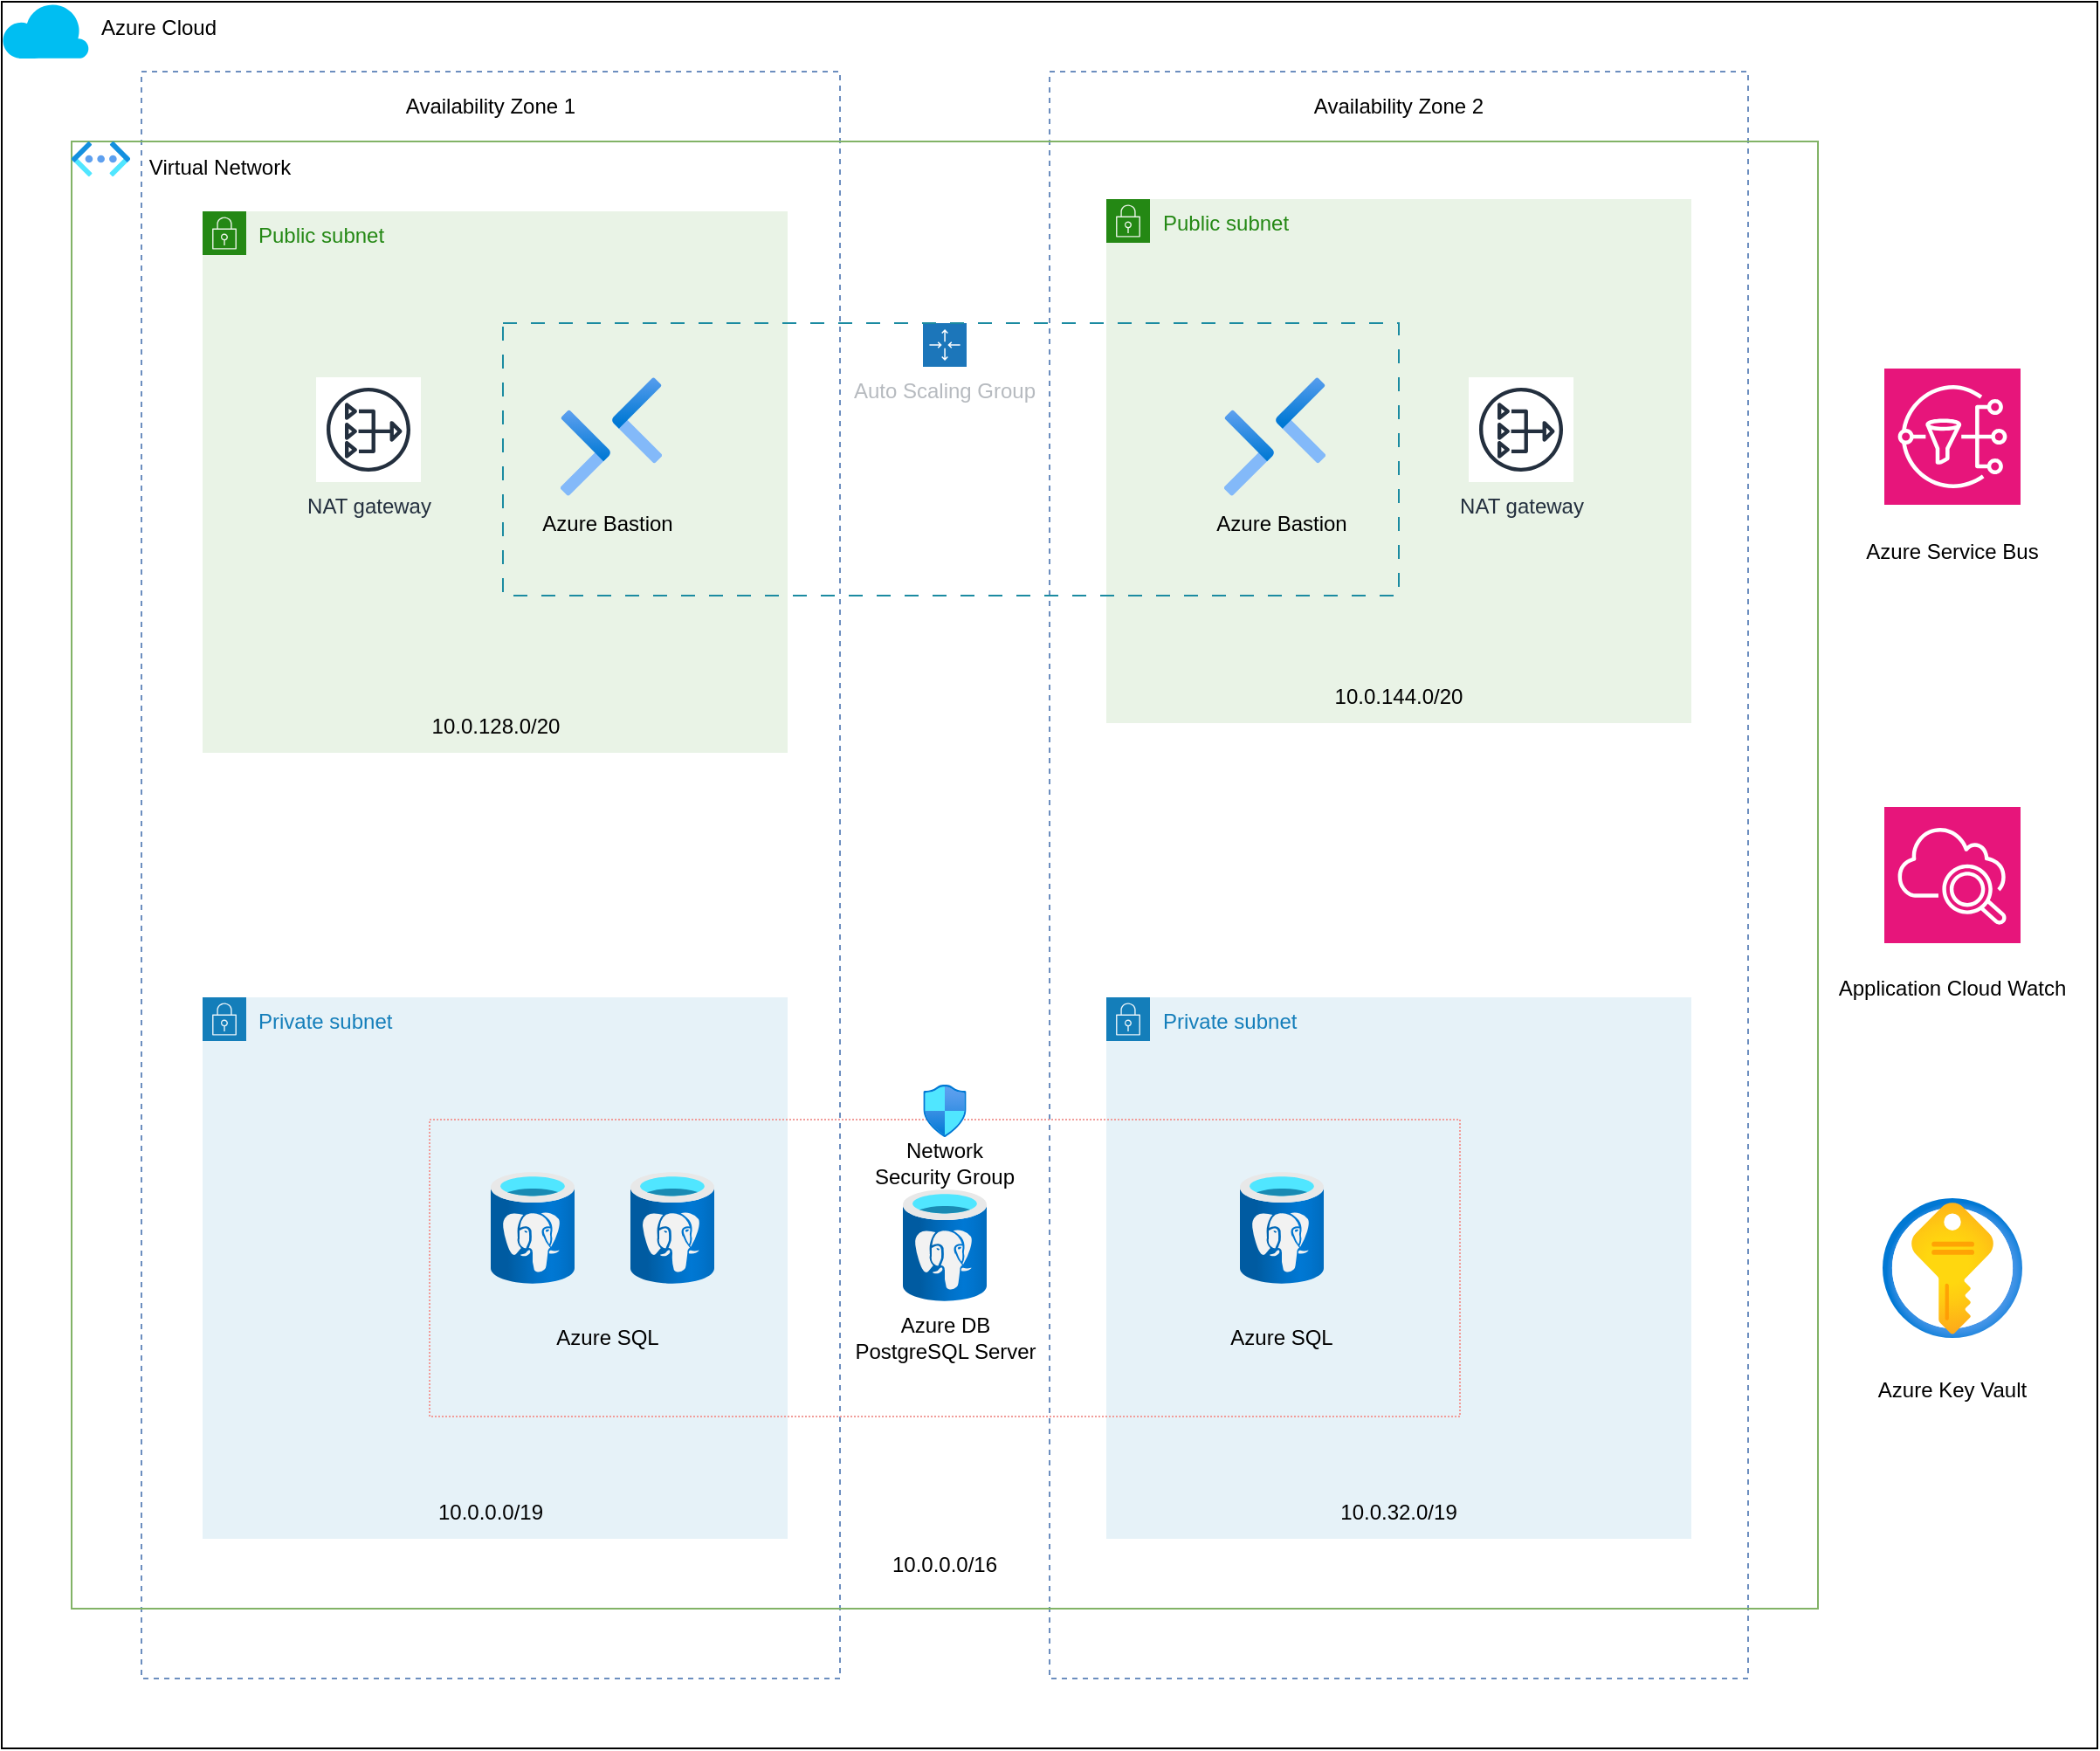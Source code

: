 <mxfile version="22.0.8" type="device">
  <diagram name="Page-1" id="pr3ZnX4XN8sWSbJLsK2t">
    <mxGraphModel dx="2231" dy="1201" grid="1" gridSize="10" guides="1" tooltips="1" connect="1" arrows="1" fold="1" page="1" pageScale="1" pageWidth="1200" pageHeight="1000" math="0" shadow="0">
      <root>
        <mxCell id="0" />
        <mxCell id="1" parent="0" />
        <mxCell id="nyCOoS_U9nE8Rg4QAfvF-14" value="" style="rounded=0;whiteSpace=wrap;html=1;" vertex="1" parent="1">
          <mxGeometry width="1200" height="1000" as="geometry" />
        </mxCell>
        <mxCell id="nyCOoS_U9nE8Rg4QAfvF-2" value="" style="rounded=0;whiteSpace=wrap;html=1;dashed=1;fillColor=none;strokeColor=#6c8ebf;" vertex="1" parent="1">
          <mxGeometry x="80" y="40" width="400" height="920" as="geometry" />
        </mxCell>
        <mxCell id="nyCOoS_U9nE8Rg4QAfvF-3" value="" style="rounded=0;whiteSpace=wrap;html=1;glass=0;dashed=1;fillColor=none;strokeColor=#6c8ebf;" vertex="1" parent="1">
          <mxGeometry x="600" y="40" width="400" height="920" as="geometry" />
        </mxCell>
        <mxCell id="nyCOoS_U9nE8Rg4QAfvF-6" value="" style="sketch=0;points=[[0,0,0],[0.25,0,0],[0.5,0,0],[0.75,0,0],[1,0,0],[0,1,0],[0.25,1,0],[0.5,1,0],[0.75,1,0],[1,1,0],[0,0.25,0],[0,0.5,0],[0,0.75,0],[1,0.25,0],[1,0.5,0],[1,0.75,0]];outlineConnect=0;fontColor=#232F3E;fillColor=#E7157B;strokeColor=#ffffff;dashed=0;verticalLabelPosition=bottom;verticalAlign=top;align=center;html=1;fontSize=12;fontStyle=0;aspect=fixed;shape=mxgraph.aws4.resourceIcon;resIcon=mxgraph.aws4.sns;" vertex="1" parent="1">
          <mxGeometry x="1078" y="210" width="78" height="78" as="geometry" />
        </mxCell>
        <mxCell id="nyCOoS_U9nE8Rg4QAfvF-7" value="" style="sketch=0;points=[[0,0,0],[0.25,0,0],[0.5,0,0],[0.75,0,0],[1,0,0],[0,1,0],[0.25,1,0],[0.5,1,0],[0.75,1,0],[1,1,0],[0,0.25,0],[0,0.5,0],[0,0.75,0],[1,0.25,0],[1,0.5,0],[1,0.75,0]];points=[[0,0,0],[0.25,0,0],[0.5,0,0],[0.75,0,0],[1,0,0],[0,1,0],[0.25,1,0],[0.5,1,0],[0.75,1,0],[1,1,0],[0,0.25,0],[0,0.5,0],[0,0.75,0],[1,0.25,0],[1,0.5,0],[1,0.75,0]];outlineConnect=0;fontColor=#232F3E;fillColor=#E7157B;strokeColor=#ffffff;dashed=0;verticalLabelPosition=bottom;verticalAlign=top;align=center;html=1;fontSize=12;fontStyle=0;aspect=fixed;shape=mxgraph.aws4.resourceIcon;resIcon=mxgraph.aws4.cloudwatch_2;" vertex="1" parent="1">
          <mxGeometry x="1078" y="461" width="78" height="78" as="geometry" />
        </mxCell>
        <mxCell id="nyCOoS_U9nE8Rg4QAfvF-11" value="" style="image;aspect=fixed;html=1;points=[];align=center;fontSize=12;image=img/lib/azure2/security/Key_Vaults.svg;" vertex="1" parent="1">
          <mxGeometry x="1077" y="685" width="80" height="80" as="geometry" />
        </mxCell>
        <mxCell id="nyCOoS_U9nE8Rg4QAfvF-12" value="" style="rounded=0;whiteSpace=wrap;html=1;glass=0;fillColor=none;strokeColor=#82b366;" vertex="1" parent="1">
          <mxGeometry x="40" y="80" width="1000" height="840" as="geometry" />
        </mxCell>
        <mxCell id="nyCOoS_U9nE8Rg4QAfvF-24" value="Private subnet" style="points=[[0,0],[0.25,0],[0.5,0],[0.75,0],[1,0],[1,0.25],[1,0.5],[1,0.75],[1,1],[0.75,1],[0.5,1],[0.25,1],[0,1],[0,0.75],[0,0.5],[0,0.25]];outlineConnect=0;gradientColor=none;html=1;whiteSpace=wrap;fontSize=12;fontStyle=0;container=1;pointerEvents=0;collapsible=0;recursiveResize=0;shape=mxgraph.aws4.group;grIcon=mxgraph.aws4.group_security_group;grStroke=0;strokeColor=#147EBA;fillColor=#E6F2F8;verticalAlign=top;align=left;spacingLeft=30;fontColor=#147EBA;dashed=0;" vertex="1" parent="1">
          <mxGeometry x="115" y="570" width="335" height="310" as="geometry" />
        </mxCell>
        <mxCell id="nyCOoS_U9nE8Rg4QAfvF-55" value="10.0.0.0/19" style="text;html=1;strokeColor=none;fillColor=none;align=center;verticalAlign=middle;whiteSpace=wrap;rounded=0;" vertex="1" parent="nyCOoS_U9nE8Rg4QAfvF-24">
          <mxGeometry x="135" y="280" width="60" height="30" as="geometry" />
        </mxCell>
        <mxCell id="nyCOoS_U9nE8Rg4QAfvF-59" value="" style="image;aspect=fixed;html=1;points=[];align=center;fontSize=12;image=img/lib/azure2/databases/Azure_Database_PostgreSQL_Server.svg;" vertex="1" parent="nyCOoS_U9nE8Rg4QAfvF-24">
          <mxGeometry x="165" y="100" width="48" height="64" as="geometry" />
        </mxCell>
        <mxCell id="nyCOoS_U9nE8Rg4QAfvF-25" value="Private subnet" style="points=[[0,0],[0.25,0],[0.5,0],[0.75,0],[1,0],[1,0.25],[1,0.5],[1,0.75],[1,1],[0.75,1],[0.5,1],[0.25,1],[0,1],[0,0.75],[0,0.5],[0,0.25]];outlineConnect=0;gradientColor=none;html=1;whiteSpace=wrap;fontSize=12;fontStyle=0;container=1;pointerEvents=0;collapsible=0;recursiveResize=0;shape=mxgraph.aws4.group;grIcon=mxgraph.aws4.group_security_group;grStroke=0;strokeColor=#147EBA;fillColor=#E6F2F8;verticalAlign=top;align=left;spacingLeft=30;fontColor=#147EBA;dashed=0;" vertex="1" parent="1">
          <mxGeometry x="632.5" y="570" width="335" height="310" as="geometry" />
        </mxCell>
        <mxCell id="nyCOoS_U9nE8Rg4QAfvF-56" value="10.0.32.0/19" style="text;html=1;strokeColor=none;fillColor=none;align=center;verticalAlign=middle;whiteSpace=wrap;rounded=0;" vertex="1" parent="nyCOoS_U9nE8Rg4QAfvF-25">
          <mxGeometry x="137.5" y="280" width="60" height="30" as="geometry" />
        </mxCell>
        <mxCell id="nyCOoS_U9nE8Rg4QAfvF-60" value="" style="image;aspect=fixed;html=1;points=[];align=center;fontSize=12;image=img/lib/azure2/databases/Azure_Database_PostgreSQL_Server.svg;" vertex="1" parent="nyCOoS_U9nE8Rg4QAfvF-25">
          <mxGeometry x="76.5" y="100" width="48" height="64" as="geometry" />
        </mxCell>
        <mxCell id="nyCOoS_U9nE8Rg4QAfvF-34" value="" style="rounded=0;whiteSpace=wrap;html=1;fillColor=none;strokeColor=#F19C99;dashed=1;dashPattern=1 1;" vertex="1" parent="1">
          <mxGeometry x="245" y="640" width="590" height="170" as="geometry" />
        </mxCell>
        <mxCell id="nyCOoS_U9nE8Rg4QAfvF-15" value="Azure Cloud" style="text;html=1;strokeColor=none;fillColor=none;align=center;verticalAlign=middle;whiteSpace=wrap;rounded=0;" vertex="1" parent="1">
          <mxGeometry x="50" width="80" height="30" as="geometry" />
        </mxCell>
        <mxCell id="nyCOoS_U9nE8Rg4QAfvF-22" value="Public subnet" style="points=[[0,0],[0.25,0],[0.5,0],[0.75,0],[1,0],[1,0.25],[1,0.5],[1,0.75],[1,1],[0.75,1],[0.5,1],[0.25,1],[0,1],[0,0.75],[0,0.5],[0,0.25]];outlineConnect=0;gradientColor=none;html=1;whiteSpace=wrap;fontSize=12;fontStyle=0;container=1;pointerEvents=0;collapsible=0;recursiveResize=0;shape=mxgraph.aws4.group;grIcon=mxgraph.aws4.group_security_group;grStroke=0;strokeColor=#248814;fillColor=#E9F3E6;verticalAlign=top;align=left;spacingLeft=30;fontColor=#248814;dashed=0;" vertex="1" parent="1">
          <mxGeometry x="115" y="120" width="335" height="310" as="geometry" />
        </mxCell>
        <mxCell id="nyCOoS_U9nE8Rg4QAfvF-18" value="NAT gateway" style="sketch=0;outlineConnect=0;fontColor=#232F3E;gradientColor=none;strokeColor=#232F3E;fillColor=#ffffff;dashed=0;verticalLabelPosition=bottom;verticalAlign=top;align=center;html=1;fontSize=12;fontStyle=0;aspect=fixed;shape=mxgraph.aws4.resourceIcon;resIcon=mxgraph.aws4.nat_gateway;" vertex="1" parent="nyCOoS_U9nE8Rg4QAfvF-22">
          <mxGeometry x="65" y="95" width="60" height="60" as="geometry" />
        </mxCell>
        <mxCell id="nyCOoS_U9nE8Rg4QAfvF-27" value="" style="image;aspect=fixed;html=1;points=[];align=center;fontSize=12;image=img/lib/azure2/networking/Bastions.svg;" vertex="1" parent="nyCOoS_U9nE8Rg4QAfvF-22">
          <mxGeometry x="205" y="95" width="58.0" height="68" as="geometry" />
        </mxCell>
        <mxCell id="nyCOoS_U9nE8Rg4QAfvF-53" value="10.0.128.0/20" style="text;html=1;strokeColor=none;fillColor=none;align=center;verticalAlign=middle;whiteSpace=wrap;rounded=0;" vertex="1" parent="nyCOoS_U9nE8Rg4QAfvF-22">
          <mxGeometry x="137.5" y="280" width="60" height="30" as="geometry" />
        </mxCell>
        <mxCell id="nyCOoS_U9nE8Rg4QAfvF-23" value="Public subnet" style="points=[[0,0],[0.25,0],[0.5,0],[0.75,0],[1,0],[1,0.25],[1,0.5],[1,0.75],[1,1],[0.75,1],[0.5,1],[0.25,1],[0,1],[0,0.75],[0,0.5],[0,0.25]];outlineConnect=0;gradientColor=none;html=1;whiteSpace=wrap;fontSize=12;fontStyle=0;container=1;pointerEvents=0;collapsible=0;recursiveResize=0;shape=mxgraph.aws4.group;grIcon=mxgraph.aws4.group_security_group;grStroke=0;strokeColor=#248814;fillColor=#E9F3E6;verticalAlign=top;align=left;spacingLeft=30;fontColor=#248814;dashed=0;" vertex="1" parent="1">
          <mxGeometry x="632.5" y="113" width="335" height="300" as="geometry" />
        </mxCell>
        <mxCell id="nyCOoS_U9nE8Rg4QAfvF-19" value="NAT gateway" style="sketch=0;outlineConnect=0;fontColor=#232F3E;gradientColor=none;strokeColor=#232F3E;fillColor=#ffffff;dashed=0;verticalLabelPosition=bottom;verticalAlign=top;align=center;html=1;fontSize=12;fontStyle=0;aspect=fixed;shape=mxgraph.aws4.resourceIcon;resIcon=mxgraph.aws4.nat_gateway;" vertex="1" parent="nyCOoS_U9nE8Rg4QAfvF-23">
          <mxGeometry x="207.5" y="102" width="60" height="60" as="geometry" />
        </mxCell>
        <mxCell id="nyCOoS_U9nE8Rg4QAfvF-28" value="" style="image;aspect=fixed;html=1;points=[];align=center;fontSize=12;image=img/lib/azure2/networking/Bastions.svg;" vertex="1" parent="nyCOoS_U9nE8Rg4QAfvF-23">
          <mxGeometry x="67.5" y="102" width="58.0" height="68" as="geometry" />
        </mxCell>
        <mxCell id="nyCOoS_U9nE8Rg4QAfvF-54" value="10.0.144.0/20" style="text;html=1;strokeColor=none;fillColor=none;align=center;verticalAlign=middle;whiteSpace=wrap;rounded=0;" vertex="1" parent="nyCOoS_U9nE8Rg4QAfvF-23">
          <mxGeometry x="137.5" y="270" width="60" height="30" as="geometry" />
        </mxCell>
        <mxCell id="nyCOoS_U9nE8Rg4QAfvF-26" value="" style="verticalLabelPosition=bottom;html=1;verticalAlign=top;align=center;strokeColor=none;fillColor=#00BEF2;shape=mxgraph.azure.cloud;" vertex="1" parent="1">
          <mxGeometry width="50" height="32.5" as="geometry" />
        </mxCell>
        <mxCell id="nyCOoS_U9nE8Rg4QAfvF-35" value="" style="image;aspect=fixed;html=1;points=[];align=center;fontSize=12;image=img/lib/azure2/networking/Virtual_Networks_Classic.svg;" vertex="1" parent="1">
          <mxGeometry x="40" y="80" width="33.5" height="20" as="geometry" />
        </mxCell>
        <mxCell id="nyCOoS_U9nE8Rg4QAfvF-36" value="Virtual Network" style="text;html=1;strokeColor=none;fillColor=none;align=center;verticalAlign=middle;whiteSpace=wrap;rounded=0;" vertex="1" parent="1">
          <mxGeometry x="80" y="80" width="90" height="30" as="geometry" />
        </mxCell>
        <mxCell id="nyCOoS_U9nE8Rg4QAfvF-37" value="Availability Zone 1" style="text;html=1;strokeColor=none;fillColor=none;align=center;verticalAlign=middle;whiteSpace=wrap;rounded=0;" vertex="1" parent="1">
          <mxGeometry x="230" y="40" width="100" height="40" as="geometry" />
        </mxCell>
        <mxCell id="nyCOoS_U9nE8Rg4QAfvF-38" value="Availability Zone 2" style="text;html=1;strokeColor=none;fillColor=none;align=center;verticalAlign=middle;whiteSpace=wrap;rounded=0;" vertex="1" parent="1">
          <mxGeometry x="750" y="40" width="100" height="40" as="geometry" />
        </mxCell>
        <mxCell id="nyCOoS_U9nE8Rg4QAfvF-39" value="Azure Bastion" style="text;html=1;strokeColor=none;fillColor=none;align=center;verticalAlign=middle;whiteSpace=wrap;rounded=0;" vertex="1" parent="1">
          <mxGeometry x="297" y="284" width="100" height="30" as="geometry" />
        </mxCell>
        <mxCell id="nyCOoS_U9nE8Rg4QAfvF-40" value="Azure Bastion" style="text;html=1;strokeColor=none;fillColor=none;align=center;verticalAlign=middle;whiteSpace=wrap;rounded=0;" vertex="1" parent="1">
          <mxGeometry x="683" y="284" width="100" height="30" as="geometry" />
        </mxCell>
        <mxCell id="nyCOoS_U9nE8Rg4QAfvF-41" value="Azure SQL" style="text;html=1;strokeColor=none;fillColor=none;align=center;verticalAlign=middle;whiteSpace=wrap;rounded=0;" vertex="1" parent="1">
          <mxGeometry x="312" y="750" width="70" height="30" as="geometry" />
        </mxCell>
        <mxCell id="nyCOoS_U9nE8Rg4QAfvF-42" value="Azure SQL" style="text;html=1;strokeColor=none;fillColor=none;align=center;verticalAlign=middle;whiteSpace=wrap;rounded=0;" vertex="1" parent="1">
          <mxGeometry x="698" y="750" width="70" height="30" as="geometry" />
        </mxCell>
        <mxCell id="nyCOoS_U9nE8Rg4QAfvF-44" value="Azure DB PostgreSQL Server" style="text;html=1;strokeColor=none;fillColor=none;align=center;verticalAlign=middle;whiteSpace=wrap;rounded=0;" vertex="1" parent="1">
          <mxGeometry x="482.5" y="750" width="115" height="30" as="geometry" />
        </mxCell>
        <mxCell id="nyCOoS_U9nE8Rg4QAfvF-45" value="" style="image;aspect=fixed;html=1;points=[];align=center;fontSize=12;image=img/lib/azure2/networking/Network_Security_Groups.svg;" vertex="1" parent="1">
          <mxGeometry x="527.64" y="620" width="24.71" height="30" as="geometry" />
        </mxCell>
        <mxCell id="nyCOoS_U9nE8Rg4QAfvF-46" value="Network Security Group" style="text;html=1;strokeColor=none;fillColor=none;align=center;verticalAlign=middle;whiteSpace=wrap;rounded=0;" vertex="1" parent="1">
          <mxGeometry x="495" y="650" width="90" height="30" as="geometry" />
        </mxCell>
        <mxCell id="nyCOoS_U9nE8Rg4QAfvF-47" value="Azure Service Bus" style="text;html=1;strokeColor=none;fillColor=none;align=center;verticalAlign=middle;whiteSpace=wrap;rounded=0;" vertex="1" parent="1">
          <mxGeometry x="1062" y="300" width="110" height="30" as="geometry" />
        </mxCell>
        <mxCell id="nyCOoS_U9nE8Rg4QAfvF-48" value="Application Cloud Watch" style="text;html=1;strokeColor=none;fillColor=none;align=center;verticalAlign=middle;whiteSpace=wrap;rounded=0;" vertex="1" parent="1">
          <mxGeometry x="1047" y="550" width="140" height="30" as="geometry" />
        </mxCell>
        <mxCell id="nyCOoS_U9nE8Rg4QAfvF-49" value="Azure Key Vault" style="text;html=1;strokeColor=none;fillColor=none;align=center;verticalAlign=middle;whiteSpace=wrap;rounded=0;" vertex="1" parent="1">
          <mxGeometry x="1072" y="780" width="90" height="30" as="geometry" />
        </mxCell>
        <mxCell id="nyCOoS_U9nE8Rg4QAfvF-51" value="Auto Scaling Group" style="sketch=0;outlineConnect=0;gradientColor=none;html=1;whiteSpace=wrap;fontSize=12;fontStyle=0;shape=mxgraph.aws4.groupCenter;grIcon=mxgraph.aws4.group_auto_scaling_group;grStroke=0;strokeColor=#1c76ba;fillColor=none;verticalAlign=top;align=center;fontColor=#B6BABF;spacingTop=25;perimeterSpacing=1;" vertex="1" parent="1">
          <mxGeometry x="280" y="184" width="520" height="130" as="geometry" />
        </mxCell>
        <mxCell id="nyCOoS_U9nE8Rg4QAfvF-52" value="" style="rounded=0;whiteSpace=wrap;html=1;fillColor=none;dashed=1;dashPattern=8 8;strokeColor=#1b8ba1;" vertex="1" parent="1">
          <mxGeometry x="287" y="184" width="513" height="156" as="geometry" />
        </mxCell>
        <mxCell id="nyCOoS_U9nE8Rg4QAfvF-57" value="10.0.0.0/16" style="text;html=1;strokeColor=none;fillColor=none;align=center;verticalAlign=middle;whiteSpace=wrap;rounded=0;" vertex="1" parent="1">
          <mxGeometry x="510" y="880" width="60" height="30" as="geometry" />
        </mxCell>
        <mxCell id="nyCOoS_U9nE8Rg4QAfvF-58" value="" style="image;aspect=fixed;html=1;points=[];align=center;fontSize=12;image=img/lib/azure2/databases/Azure_Database_PostgreSQL_Server.svg;" vertex="1" parent="1">
          <mxGeometry x="516" y="680" width="48" height="64" as="geometry" />
        </mxCell>
        <mxCell id="nyCOoS_U9nE8Rg4QAfvF-61" value="" style="image;aspect=fixed;html=1;points=[];align=center;fontSize=12;image=img/lib/azure2/databases/Azure_Database_PostgreSQL_Server.svg;" vertex="1" parent="1">
          <mxGeometry x="360" y="670" width="48" height="64" as="geometry" />
        </mxCell>
      </root>
    </mxGraphModel>
  </diagram>
</mxfile>
